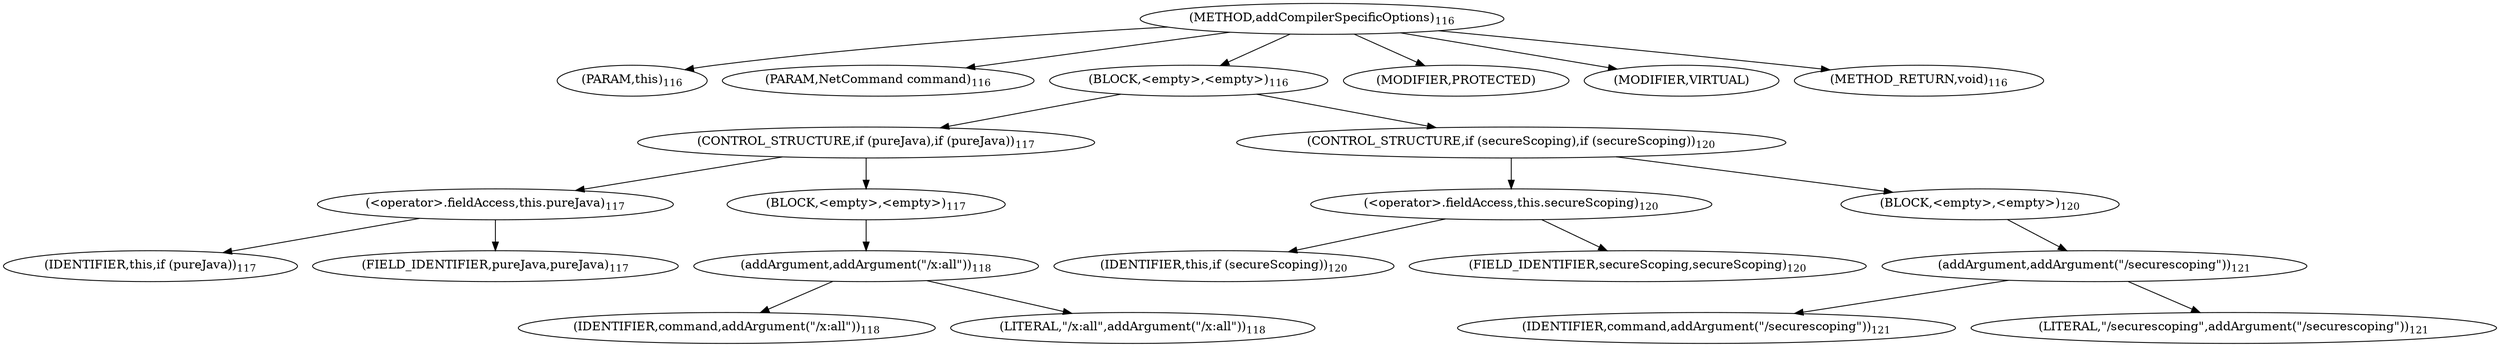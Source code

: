 digraph "addCompilerSpecificOptions" {  
"91" [label = <(METHOD,addCompilerSpecificOptions)<SUB>116</SUB>> ]
"92" [label = <(PARAM,this)<SUB>116</SUB>> ]
"93" [label = <(PARAM,NetCommand command)<SUB>116</SUB>> ]
"94" [label = <(BLOCK,&lt;empty&gt;,&lt;empty&gt;)<SUB>116</SUB>> ]
"95" [label = <(CONTROL_STRUCTURE,if (pureJava),if (pureJava))<SUB>117</SUB>> ]
"96" [label = <(&lt;operator&gt;.fieldAccess,this.pureJava)<SUB>117</SUB>> ]
"97" [label = <(IDENTIFIER,this,if (pureJava))<SUB>117</SUB>> ]
"98" [label = <(FIELD_IDENTIFIER,pureJava,pureJava)<SUB>117</SUB>> ]
"99" [label = <(BLOCK,&lt;empty&gt;,&lt;empty&gt;)<SUB>117</SUB>> ]
"100" [label = <(addArgument,addArgument(&quot;/x:all&quot;))<SUB>118</SUB>> ]
"101" [label = <(IDENTIFIER,command,addArgument(&quot;/x:all&quot;))<SUB>118</SUB>> ]
"102" [label = <(LITERAL,&quot;/x:all&quot;,addArgument(&quot;/x:all&quot;))<SUB>118</SUB>> ]
"103" [label = <(CONTROL_STRUCTURE,if (secureScoping),if (secureScoping))<SUB>120</SUB>> ]
"104" [label = <(&lt;operator&gt;.fieldAccess,this.secureScoping)<SUB>120</SUB>> ]
"105" [label = <(IDENTIFIER,this,if (secureScoping))<SUB>120</SUB>> ]
"106" [label = <(FIELD_IDENTIFIER,secureScoping,secureScoping)<SUB>120</SUB>> ]
"107" [label = <(BLOCK,&lt;empty&gt;,&lt;empty&gt;)<SUB>120</SUB>> ]
"108" [label = <(addArgument,addArgument(&quot;/securescoping&quot;))<SUB>121</SUB>> ]
"109" [label = <(IDENTIFIER,command,addArgument(&quot;/securescoping&quot;))<SUB>121</SUB>> ]
"110" [label = <(LITERAL,&quot;/securescoping&quot;,addArgument(&quot;/securescoping&quot;))<SUB>121</SUB>> ]
"111" [label = <(MODIFIER,PROTECTED)> ]
"112" [label = <(MODIFIER,VIRTUAL)> ]
"113" [label = <(METHOD_RETURN,void)<SUB>116</SUB>> ]
  "91" -> "92" 
  "91" -> "93" 
  "91" -> "94" 
  "91" -> "111" 
  "91" -> "112" 
  "91" -> "113" 
  "94" -> "95" 
  "94" -> "103" 
  "95" -> "96" 
  "95" -> "99" 
  "96" -> "97" 
  "96" -> "98" 
  "99" -> "100" 
  "100" -> "101" 
  "100" -> "102" 
  "103" -> "104" 
  "103" -> "107" 
  "104" -> "105" 
  "104" -> "106" 
  "107" -> "108" 
  "108" -> "109" 
  "108" -> "110" 
}
